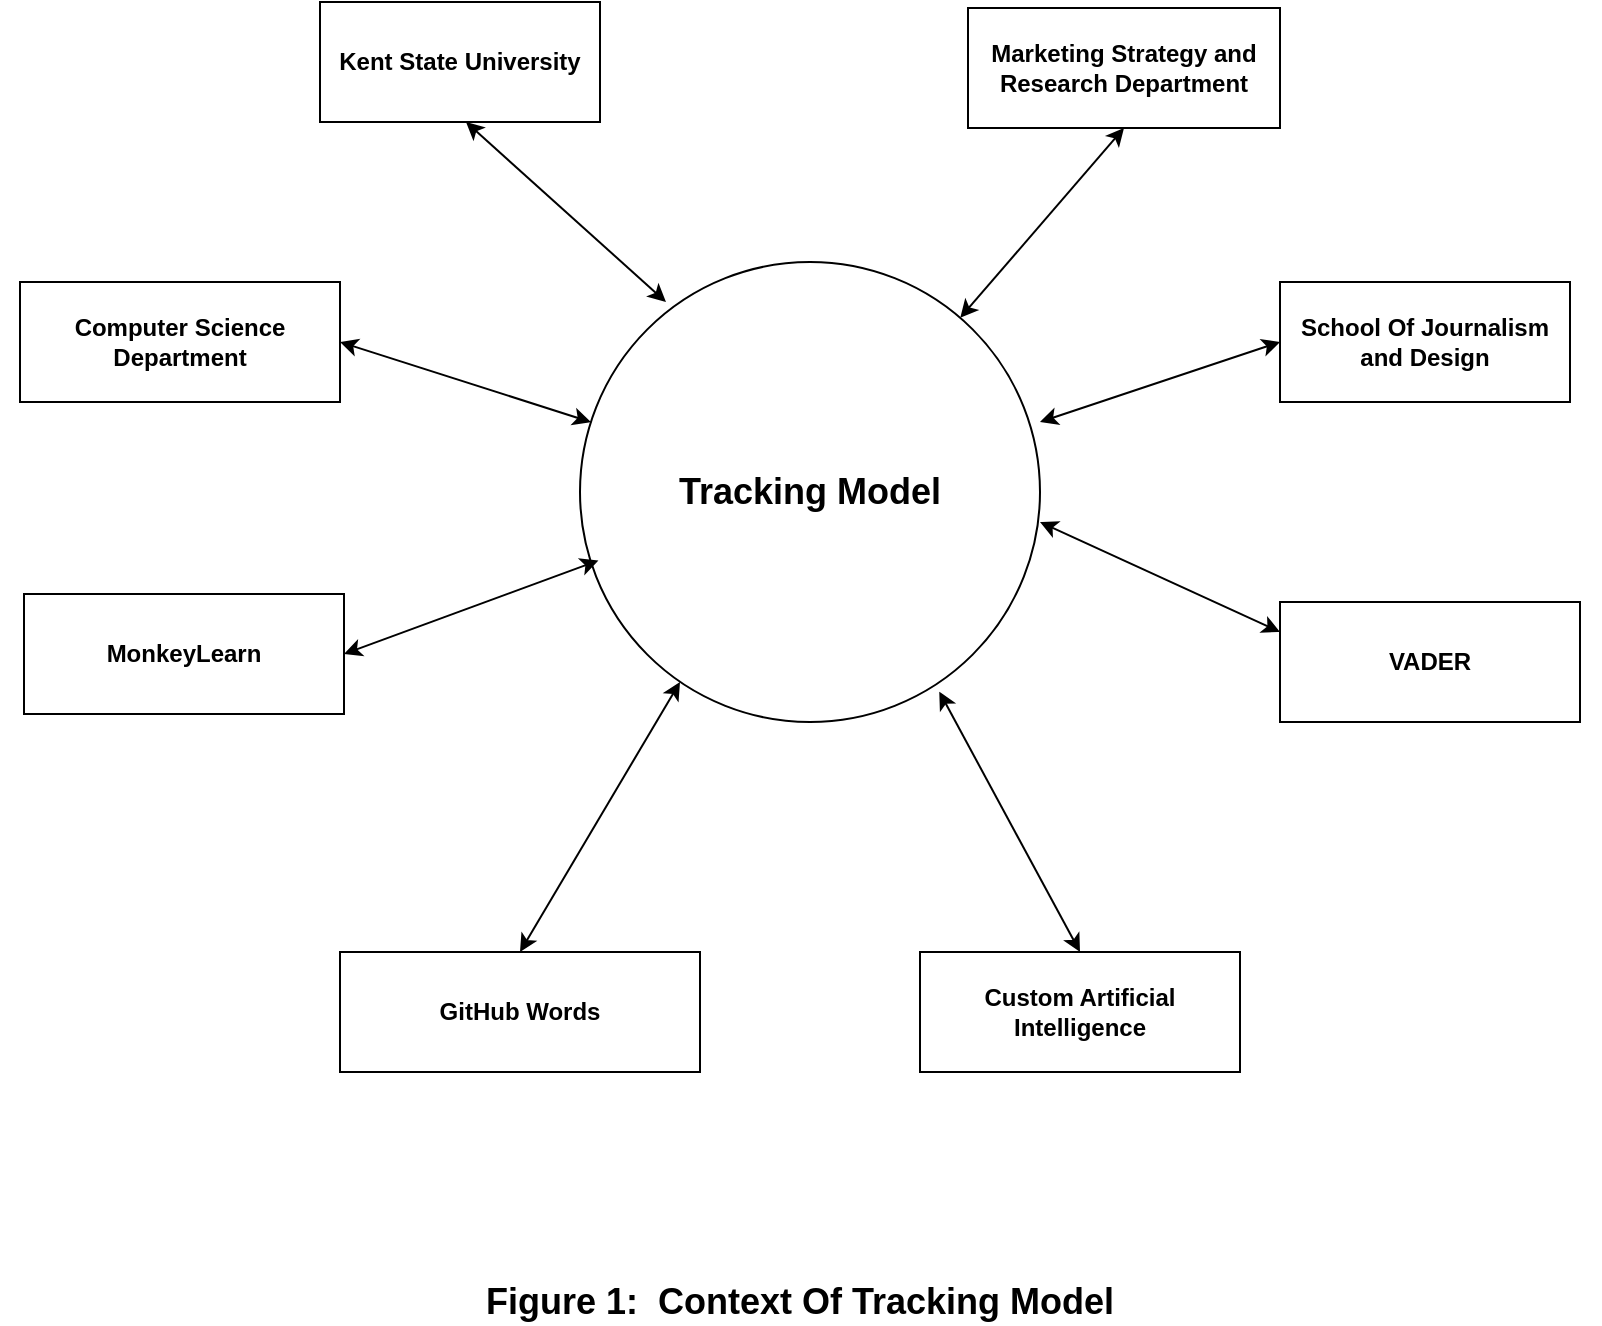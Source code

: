 <mxfile version="12.0.2" type="device" pages="1"><diagram id="quL8tb_dTpdqpi3681Os" name="Page-1"><mxGraphModel dx="1536" dy="846" grid="1" gridSize="10" guides="1" tooltips="1" connect="1" arrows="1" fold="1" page="1" pageScale="1" pageWidth="850" pageHeight="1100" math="0" shadow="0"><root><mxCell id="0"/><mxCell id="1" parent="0"/><mxCell id="LmH3boQ4NC1pzZLY-tGl-1" value="&lt;font style=&quot;font-size: 18px&quot;&gt;&lt;b&gt;Tracking Model&lt;/b&gt;&lt;/font&gt;" style="ellipse;whiteSpace=wrap;html=1;aspect=fixed;" parent="1" vertex="1"><mxGeometry x="290" y="160" width="230" height="230" as="geometry"/></mxCell><mxCell id="LmH3boQ4NC1pzZLY-tGl-2" value="&lt;b&gt;Kent State University&lt;/b&gt;" style="rounded=0;whiteSpace=wrap;html=1;" parent="1" vertex="1"><mxGeometry x="160" y="30" width="140" height="60" as="geometry"/></mxCell><mxCell id="LmH3boQ4NC1pzZLY-tGl-3" value="&lt;b&gt;Computer Science Department&lt;/b&gt;" style="rounded=0;whiteSpace=wrap;html=1;" parent="1" vertex="1"><mxGeometry x="10" y="170" width="160" height="60" as="geometry"/></mxCell><mxCell id="LmH3boQ4NC1pzZLY-tGl-4" value="&lt;b&gt;Marketing Strategy and Research Department&lt;/b&gt;" style="rounded=0;whiteSpace=wrap;html=1;" parent="1" vertex="1"><mxGeometry x="484" y="33" width="156" height="60" as="geometry"/></mxCell><mxCell id="LmH3boQ4NC1pzZLY-tGl-6" value="&lt;b&gt;VADER&lt;/b&gt;" style="rounded=0;whiteSpace=wrap;html=1;" parent="1" vertex="1"><mxGeometry x="640" y="330" width="150" height="60" as="geometry"/></mxCell><mxCell id="LmH3boQ4NC1pzZLY-tGl-7" value="&lt;b&gt;MonkeyLearn&lt;/b&gt;" style="rounded=0;whiteSpace=wrap;html=1;" parent="1" vertex="1"><mxGeometry x="12" y="326" width="160" height="60" as="geometry"/></mxCell><mxCell id="LmH3boQ4NC1pzZLY-tGl-9" value="&lt;b&gt;School Of Journalism and Design&lt;/b&gt;" style="rounded=0;whiteSpace=wrap;html=1;" parent="1" vertex="1"><mxGeometry x="640" y="170" width="145" height="60" as="geometry"/></mxCell><mxCell id="LmH3boQ4NC1pzZLY-tGl-10" value="&lt;b&gt;Custom Artificial Intelligence&lt;/b&gt;" style="rounded=0;whiteSpace=wrap;html=1;" parent="1" vertex="1"><mxGeometry x="460" y="505" width="160" height="60" as="geometry"/></mxCell><mxCell id="LmH3boQ4NC1pzZLY-tGl-11" value="&lt;b&gt;GitHub Words&lt;/b&gt;" style="rounded=0;whiteSpace=wrap;html=1;" parent="1" vertex="1"><mxGeometry x="170" y="505" width="180" height="60" as="geometry"/></mxCell><mxCell id="LmH3boQ4NC1pzZLY-tGl-25" value="&lt;b&gt;&lt;font style=&quot;font-size: 18px&quot;&gt;Figure 1:&amp;nbsp; Context Of Tracking Model&lt;/font&gt;&lt;/b&gt;" style="text;html=1;strokeColor=none;fillColor=none;align=center;verticalAlign=middle;whiteSpace=wrap;rounded=0;" parent="1" vertex="1"><mxGeometry y="670" width="800" height="20" as="geometry"/></mxCell><mxCell id="Y3dwfVS1uK2yGXOLgcOD-1" value="" style="endArrow=classic;startArrow=classic;html=1;exitX=0.5;exitY=0;exitDx=0;exitDy=0;" edge="1" parent="1" source="LmH3boQ4NC1pzZLY-tGl-11"><mxGeometry width="50" height="50" relative="1" as="geometry"><mxPoint x="290" y="420" as="sourcePoint"/><mxPoint x="340" y="370" as="targetPoint"/><Array as="points"/></mxGeometry></mxCell><mxCell id="Y3dwfVS1uK2yGXOLgcOD-2" value="" style="endArrow=classic;startArrow=classic;html=1;exitX=1;exitY=0.5;exitDx=0;exitDy=0;entryX=0.04;entryY=0.649;entryDx=0;entryDy=0;entryPerimeter=0;" edge="1" parent="1" source="LmH3boQ4NC1pzZLY-tGl-7" target="LmH3boQ4NC1pzZLY-tGl-1"><mxGeometry width="50" height="50" relative="1" as="geometry"><mxPoint x="240" y="490" as="sourcePoint"/><mxPoint x="350" y="380" as="targetPoint"/><Array as="points"/></mxGeometry></mxCell><mxCell id="Y3dwfVS1uK2yGXOLgcOD-3" value="" style="endArrow=classic;startArrow=classic;html=1;exitX=1;exitY=0.5;exitDx=0;exitDy=0;" edge="1" parent="1" source="LmH3boQ4NC1pzZLY-tGl-3" target="LmH3boQ4NC1pzZLY-tGl-1"><mxGeometry width="50" height="50" relative="1" as="geometry"><mxPoint x="280" y="515" as="sourcePoint"/><mxPoint x="350" y="380" as="targetPoint"/><Array as="points"/></mxGeometry></mxCell><mxCell id="Y3dwfVS1uK2yGXOLgcOD-4" value="" style="endArrow=classic;startArrow=classic;html=1;entryX=0;entryY=0.5;entryDx=0;entryDy=0;" edge="1" parent="1" target="LmH3boQ4NC1pzZLY-tGl-9"><mxGeometry width="50" height="50" relative="1" as="geometry"><mxPoint x="520" y="240" as="sourcePoint"/><mxPoint x="360" y="390" as="targetPoint"/><Array as="points"/></mxGeometry></mxCell><mxCell id="Y3dwfVS1uK2yGXOLgcOD-5" value="" style="endArrow=classic;startArrow=classic;html=1;entryX=0;entryY=0.25;entryDx=0;entryDy=0;" edge="1" parent="1" target="LmH3boQ4NC1pzZLY-tGl-6"><mxGeometry width="50" height="50" relative="1" as="geometry"><mxPoint x="520" y="290" as="sourcePoint"/><mxPoint x="575" y="262.5" as="targetPoint"/><Array as="points"/></mxGeometry></mxCell><mxCell id="Y3dwfVS1uK2yGXOLgcOD-6" value="" style="endArrow=classic;startArrow=classic;html=1;exitX=0.5;exitY=0;exitDx=0;exitDy=0;entryX=0.781;entryY=0.934;entryDx=0;entryDy=0;entryPerimeter=0;" edge="1" parent="1" source="LmH3boQ4NC1pzZLY-tGl-10" target="LmH3boQ4NC1pzZLY-tGl-1"><mxGeometry width="50" height="50" relative="1" as="geometry"><mxPoint x="310" y="545" as="sourcePoint"/><mxPoint x="380" y="410" as="targetPoint"/><Array as="points"/></mxGeometry></mxCell><mxCell id="Y3dwfVS1uK2yGXOLgcOD-12" value="" style="endArrow=classic;startArrow=classic;html=1;entryX=0.5;entryY=1;entryDx=0;entryDy=0;" edge="1" parent="1"><mxGeometry width="50" height="50" relative="1" as="geometry"><mxPoint x="333" y="180" as="sourcePoint"/><mxPoint x="233" y="90" as="targetPoint"/><Array as="points"/></mxGeometry></mxCell><mxCell id="Y3dwfVS1uK2yGXOLgcOD-13" value="" style="endArrow=classic;startArrow=classic;html=1;entryX=0.5;entryY=1;entryDx=0;entryDy=0;" edge="1" parent="1" source="LmH3boQ4NC1pzZLY-tGl-1" target="LmH3boQ4NC1pzZLY-tGl-4"><mxGeometry width="50" height="50" relative="1" as="geometry"><mxPoint x="530.34" y="246.01" as="sourcePoint"/><mxPoint x="660" y="220" as="targetPoint"/><Array as="points"/></mxGeometry></mxCell></root></mxGraphModel></diagram></mxfile>